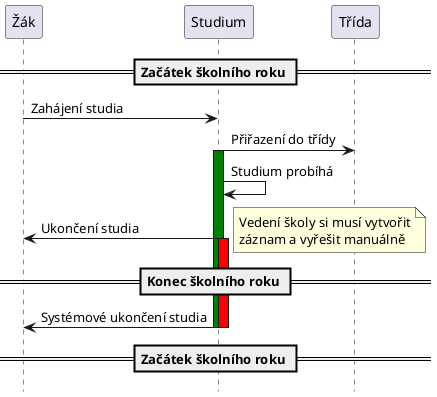 @startuml
hide footbox

== Začátek školního roku ==

participant "Žák" as Student
participant "Studium" as Enrollment
participant "Třída" as Class

Student -> Enrollment : Zahájení studia
Enrollment -> Class : Přiřazení do třídy

activate Enrollment #Green
Enrollment -> Enrollment : Studium probíhá

Student <- Enrollment : Ukončení studia
activate Enrollment #Red

note right
Vedení školy si musí vytvořit
záznam a vyřešit manuálně
end note

== Konec školního roku ==

Student <- Enrollment : Systémové ukončení studia
deactivate Enrollment
deactivate Enrollment

== Začátek školního roku ==

@enduml